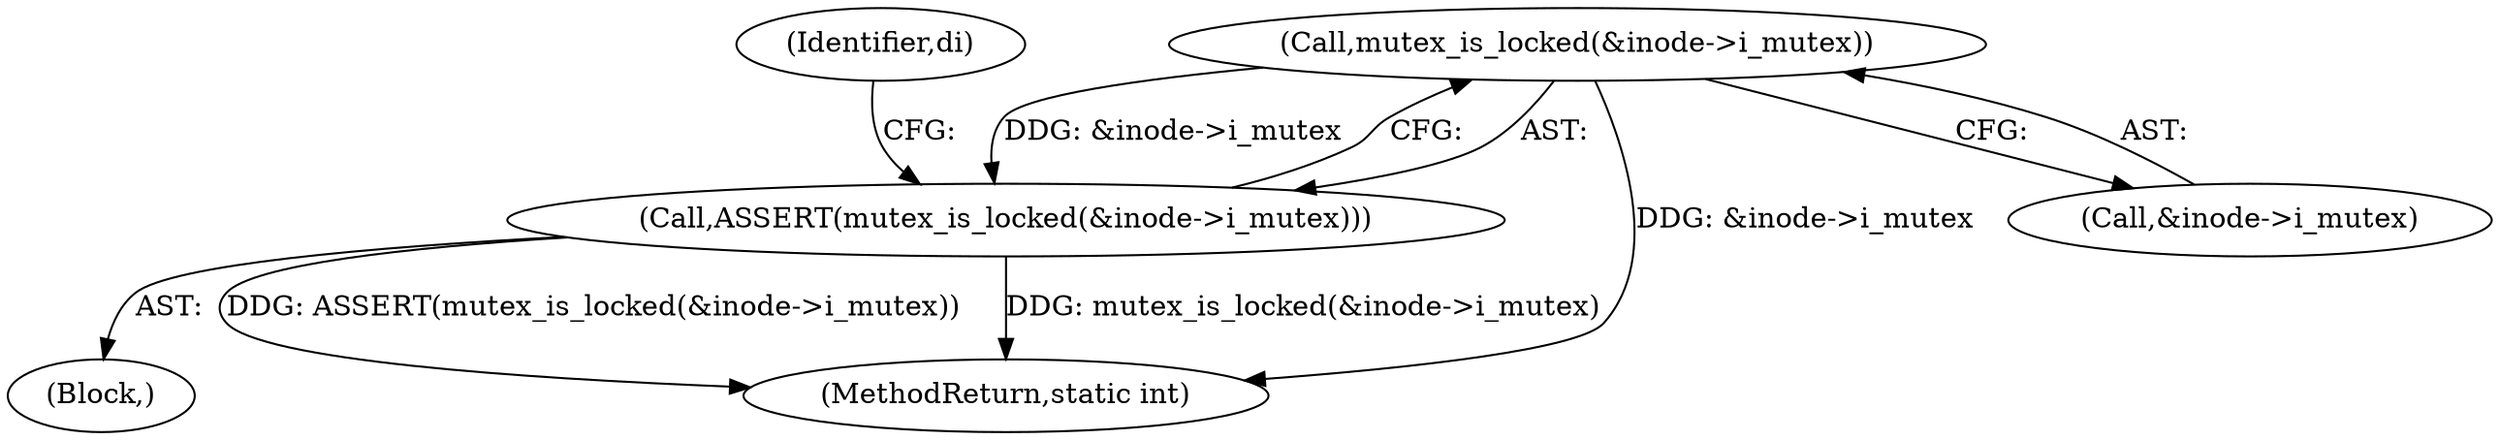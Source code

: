 digraph "0_linux_5f5bc6b1e2d5a6f827bc860ef2dc5b6f365d1339_1@API" {
"1000204" [label="(Call,mutex_is_locked(&inode->i_mutex))"];
"1000203" [label="(Call,ASSERT(mutex_is_locked(&inode->i_mutex)))"];
"1000477" [label="(MethodReturn,static int)"];
"1000202" [label="(Block,)"];
"1000203" [label="(Call,ASSERT(mutex_is_locked(&inode->i_mutex)))"];
"1000204" [label="(Call,mutex_is_locked(&inode->i_mutex))"];
"1000205" [label="(Call,&inode->i_mutex)"];
"1000210" [label="(Identifier,di)"];
"1000204" -> "1000203"  [label="AST: "];
"1000204" -> "1000205"  [label="CFG: "];
"1000205" -> "1000204"  [label="AST: "];
"1000203" -> "1000204"  [label="CFG: "];
"1000204" -> "1000477"  [label="DDG: &inode->i_mutex"];
"1000204" -> "1000203"  [label="DDG: &inode->i_mutex"];
"1000203" -> "1000202"  [label="AST: "];
"1000210" -> "1000203"  [label="CFG: "];
"1000203" -> "1000477"  [label="DDG: ASSERT(mutex_is_locked(&inode->i_mutex))"];
"1000203" -> "1000477"  [label="DDG: mutex_is_locked(&inode->i_mutex)"];
}
